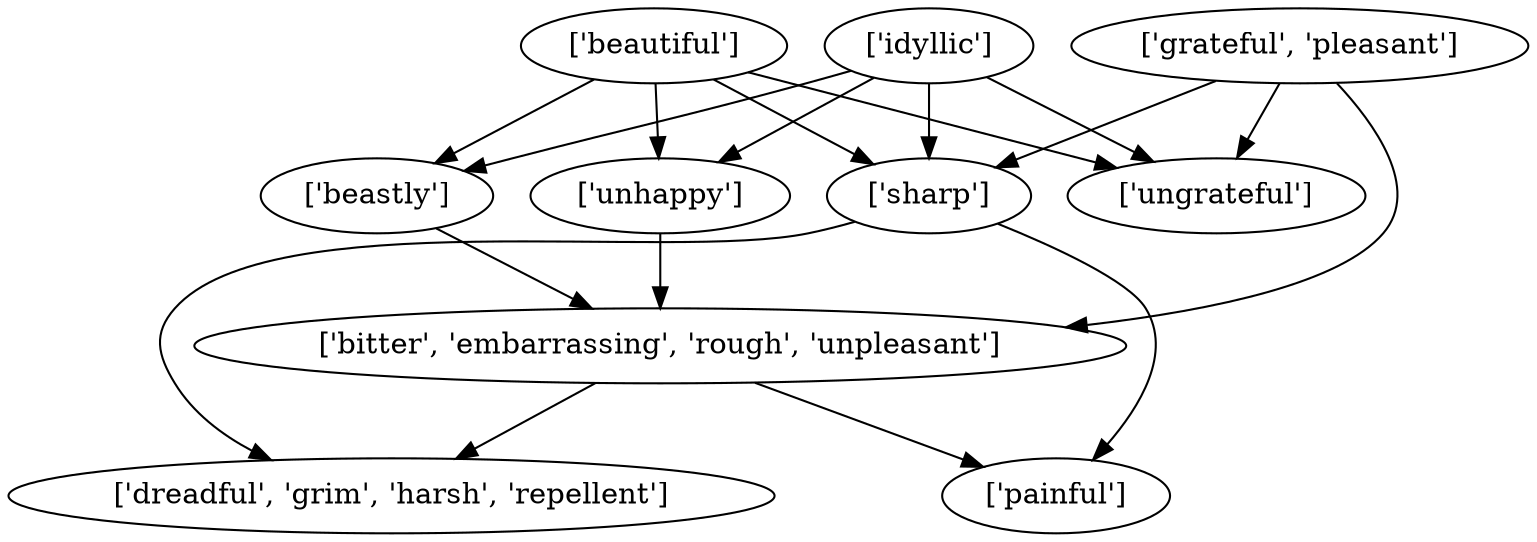 strict digraph  {
	"['unhappy']" -> "['bitter', 'embarrassing', 'rough', 'unpleasant']";
	"['bitter', 'embarrassing', 'rough', 'unpleasant']" -> "['painful']";
	"['bitter', 'embarrassing', 'rough', 'unpleasant']" -> "['dreadful', 'grim', 'harsh', 'repellent']";
	"['grateful', 'pleasant']" -> "['bitter', 'embarrassing', 'rough', 'unpleasant']";
	"['grateful', 'pleasant']" -> "['sharp']";
	"['grateful', 'pleasant']" -> "['ungrateful']";
	"['sharp']" -> "['painful']";
	"['sharp']" -> "['dreadful', 'grim', 'harsh', 'repellent']";
	"['idyllic']" -> "['unhappy']";
	"['idyllic']" -> "['sharp']";
	"['idyllic']" -> "['ungrateful']";
	"['idyllic']" -> "['beastly']";
	"['beastly']" -> "['bitter', 'embarrassing', 'rough', 'unpleasant']";
	"['beautiful']" -> "['unhappy']";
	"['beautiful']" -> "['sharp']";
	"['beautiful']" -> "['ungrateful']";
	"['beautiful']" -> "['beastly']";
}
